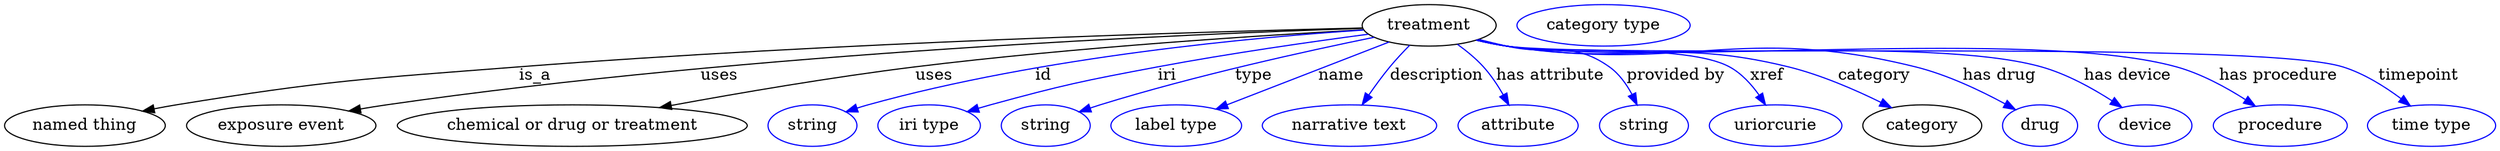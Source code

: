 digraph {
	graph [bb="0,0,2151.8,123"];
	node [label="\N"];
	treatment	[height=0.5,
		label=treatment,
		pos="1230.5,105",
		width=1.6068];
	"named thing"	[height=0.5,
		pos="69.544,18",
		width=1.9318];
	treatment -> "named thing"	[label=is_a,
		lp="458.54,61.5",
		pos="e,119.33,30.658 1172.8,102.74 1042.6,99.601 716.57,90.146 444.54,69 312.13,58.707 278.6,57.504 147.54,36 141.67,35.037 135.58,33.919 \
129.5,32.725"];
	"exposure event"	[height=0.5,
		pos="238.54,18",
		width=2.2748];
	treatment -> "exposure event"	[label=uses,
		lp="618.04,61.5",
		pos="e,297.17,30.688 1173.1,102.38 1029.9,97.741 646.08,81.706 329.54,36 322.24,34.946 314.64,33.723 307.07,32.427"];
	"chemical or drug or treatment"	[height=0.5,
		pos="489.54,18",
		width=4.2066];
	treatment -> "chemical or drug or treatment"	[label=uses,
		lp="803.04,61.5",
		pos="e,565.27,33.642 1174,101.14 1089.4,96.506 925.25,86.109 786.54,69 715.04,60.181 634.48,46.372 575.31,35.498"];
	id	[color=blue,
		height=0.5,
		label=string,
		pos="697.54,18",
		width=1.0652];
	treatment -> id	[color=blue,
		label=id,
		lp="897.54,61.5",
		pos="e,726.53,29.99 1173.9,100.91 1082.4,94.846 896.88,78.092 745.54,36 742.44,35.135 739.24,34.172 736.04,33.155",
		style=solid];
	iri	[color=blue,
		height=0.5,
		label="iri type",
		pos="798.54,18",
		width=1.2277];
	treatment -> iri	[color=blue,
		label=iri,
		lp="1004.5,61.5",
		pos="e,831.84,29.938 1177.8,97.294 1130.3,90.964 1058.5,80.715 996.54,69 932.03,56.801 915.91,53.205 852.54,36 848.97,35.029 845.27,33.974 \
841.57,32.883",
		style=solid];
	type	[color=blue,
		height=0.5,
		label=string,
		pos="899.54,18",
		width=1.0652];
	treatment -> type	[color=blue,
		label=type,
		lp="1078.5,61.5",
		pos="e,928.49,29.935 1183,94.648 1126.2,82.998 1028.5,61.49 946.54,36 943.79,35.142 940.95,34.22 938.11,33.265",
		style=solid];
	name	[color=blue,
		height=0.5,
		label="label type",
		pos="1012.5,18",
		width=1.5707];
	treatment -> name	[color=blue,
		label=name,
		lp="1155.5,61.5",
		pos="e,1046.9,32.405 1196,90.531 1158.2,75.797 1097.5,52.144 1056.4,36.107",
		style=solid];
	description	[color=blue,
		height=0.5,
		label="narrative text",
		pos="1162.5,18",
		width=2.0943];
	treatment -> description	[color=blue,
		label=description,
		lp="1236,61.5",
		pos="e,1172.7,36.264 1212.7,87.565 1207,81.912 1200.8,75.392 1195.5,69 1189.4,61.506 1183.4,52.858 1178.2,44.883",
		style=solid];
	"has attribute"	[color=blue,
		height=0.5,
		label=attribute,
		pos="1307.5,18",
		width=1.4443];
	treatment -> "has attribute"	[color=blue,
		label="has attribute",
		lp="1334.5,61.5",
		pos="e,1299.2,35.806 1254.4,88.429 1262,82.833 1270.1,76.129 1276.5,69 1283.1,61.751 1289.1,52.916 1294.1,44.701",
		style=solid];
	"provided by"	[color=blue,
		height=0.5,
		label=string,
		pos="1415.5,18",
		width=1.0652];
	treatment -> "provided by"	[color=blue,
		label="provided by",
		lp="1443,61.5",
		pos="e,1409.6,35.931 1273.4,92.819 1281.4,90.815 1289.7,88.795 1297.5,87 1336.5,78.089 1353,92.068 1385.5,69 1393.9,63.072 1400.4,54.002 \
1405.1,45.206",
		style=solid];
	xref	[color=blue,
		height=0.5,
		label=uriorcurie,
		pos="1529.5,18",
		width=1.5887];
	treatment -> xref	[color=blue,
		label=xref,
		lp="1522,61.5",
		pos="e,1520.8,35.943 1272.1,92.382 1280.5,90.348 1289.3,88.429 1297.5,87 1339.8,79.708 1451.8,89.348 1489.5,69 1499.9,63.4 1508.6,53.854 \
1515.1,44.594",
		style=solid];
	category	[height=0.5,
		pos="1656.5,18",
		width=1.4263];
	treatment -> category	[color=blue,
		label=category,
		lp="1615,61.5",
		pos="e,1629.8,33.589 1271.8,92.34 1280.2,90.284 1289.1,88.368 1297.5,87 1404.4,69.617 1435.4,94.79 1540.5,69 1568.5,62.145 1598.3,49.177 \
1620.7,38.165",
		style=solid];
	"has drug"	[color=blue,
		height=0.5,
		label=drug,
		pos="1758.5,18",
		width=0.9027];
	treatment -> "has drug"	[color=blue,
		label="has drug",
		lp="1723.5,61.5",
		pos="e,1737.1,31.929 1271.7,92.189 1280.2,90.144 1289.1,88.271 1297.5,87 1452.9,63.568 1498,106.69 1650.5,69 1678.2,62.178 1707.3,48.239 \
1728.3,36.808",
		style=solid];
	"has device"	[color=blue,
		height=0.5,
		label=device,
		pos="1849.5,18",
		width=1.1193];
	treatment -> "has device"	[color=blue,
		label="has device",
		lp="1834.5,61.5",
		pos="e,1829.7,33.661 1271.4,92.196 1280,90.124 1289,88.237 1297.5,87 1399.2,72.285 1660.6,96.704 1759.5,69 1781.7,62.803 1804.3,50.216 \
1821.3,39.223",
		style=solid];
	"has procedure"	[color=blue,
		height=0.5,
		label=procedure,
		pos="1965.5,18",
		width=1.6068];
	treatment -> "has procedure"	[color=blue,
		label="has procedure",
		lp="1965,61.5",
		pos="e,1944.2,34.918 1271.4,92.143 1279.9,90.075 1289,88.204 1297.5,87 1425,69.064 1752.5,103.52 1876.5,69 1897.6,63.146 1919,51.348 \
1935.5,40.682",
		style=solid];
	timepoint	[color=blue,
		height=0.5,
		label="time type",
		pos="2096.5,18",
		width=1.5346];
	treatment -> timepoint	[color=blue,
		label=timepoint,
		lp="2086.5,61.5",
		pos="e,2078.4,35.19 1271.4,92.102 1279.9,90.037 1289,88.177 1297.5,87 1377.2,76.05 1943.9,93.008 2020.5,69 2038.6,63.334 2056.5,51.983 \
2070.3,41.526",
		style=solid];
	"named thing_category"	[color=blue,
		height=0.5,
		label="category type",
		pos="1381.5,105",
		width=2.0762];
}
